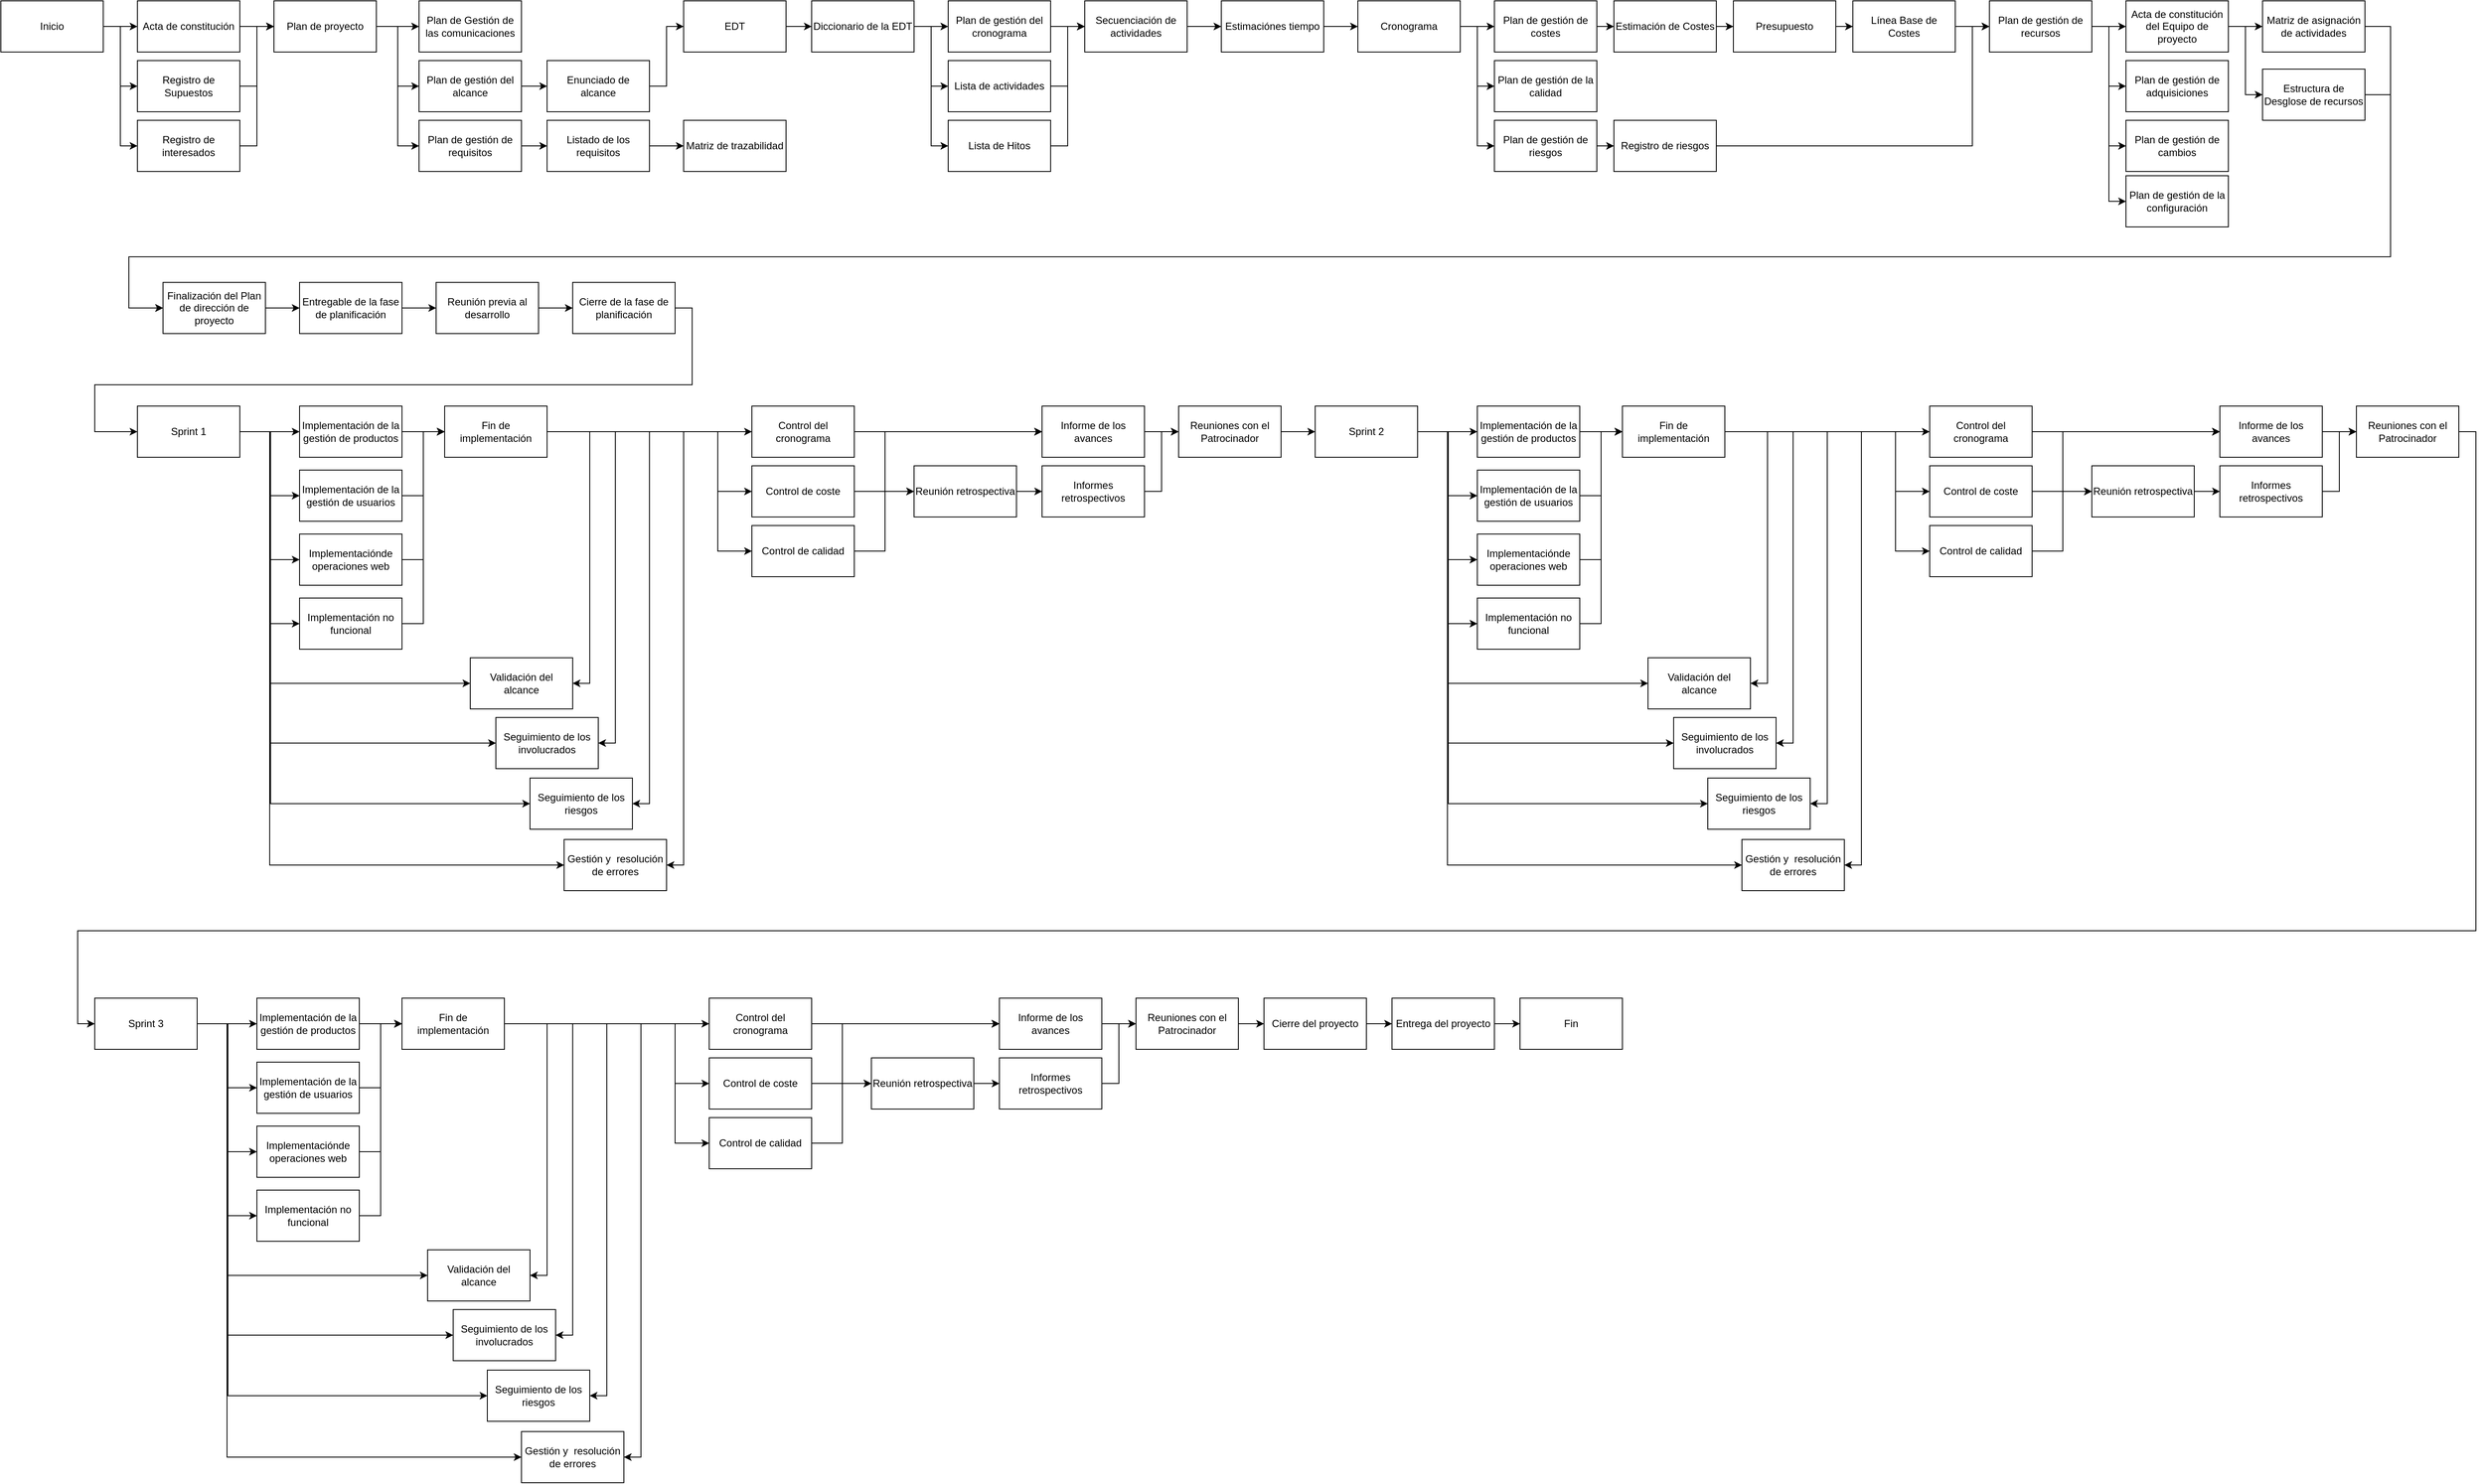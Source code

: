 <mxfile version="20.5.1" type="google"><diagram id="nGPRdwG9XtULsQeT0udB" name="Page-1"><mxGraphModel grid="1" page="1" gridSize="10" guides="1" tooltips="1" connect="1" arrows="1" fold="1" pageScale="1" pageWidth="1654" pageHeight="1169" math="0" shadow="0"><root><mxCell id="0"/><mxCell id="1" parent="0"/><mxCell id="x4JVKlGzldD1VXLScSka-98" style="edgeStyle=orthogonalEdgeStyle;rounded=0;orthogonalLoop=1;jettySize=auto;html=1;entryX=0;entryY=0.5;entryDx=0;entryDy=0;" edge="1" parent="1" source="x4JVKlGzldD1VXLScSka-1" target="x4JVKlGzldD1VXLScSka-91"><mxGeometry relative="1" as="geometry"/></mxCell><mxCell id="x4JVKlGzldD1VXLScSka-99" style="edgeStyle=orthogonalEdgeStyle;rounded=0;orthogonalLoop=1;jettySize=auto;html=1;entryX=0;entryY=0.5;entryDx=0;entryDy=0;" edge="1" parent="1" source="x4JVKlGzldD1VXLScSka-1" target="x4JVKlGzldD1VXLScSka-92"><mxGeometry relative="1" as="geometry"/></mxCell><mxCell id="x4JVKlGzldD1VXLScSka-100" style="edgeStyle=orthogonalEdgeStyle;rounded=0;orthogonalLoop=1;jettySize=auto;html=1;entryX=0;entryY=0.5;entryDx=0;entryDy=0;" edge="1" parent="1" source="x4JVKlGzldD1VXLScSka-1" target="x4JVKlGzldD1VXLScSka-93"><mxGeometry relative="1" as="geometry"/></mxCell><mxCell id="x4JVKlGzldD1VXLScSka-1" value="Inicio" style="rounded=0;whiteSpace=wrap;html=1;glass=0;shadow=0;sketch=0;" vertex="1" parent="1"><mxGeometry width="120" height="60" as="geometry"/></mxCell><mxCell id="x4JVKlGzldD1VXLScSka-2" value="Plan de Gestión de las comunicaciones" style="rounded=0;whiteSpace=wrap;html=1;" vertex="1" parent="1"><mxGeometry x="490" width="120" height="60" as="geometry"/></mxCell><mxCell id="x4JVKlGzldD1VXLScSka-112" style="edgeStyle=orthogonalEdgeStyle;rounded=0;orthogonalLoop=1;jettySize=auto;html=1;entryX=0;entryY=0.5;entryDx=0;entryDy=0;" edge="1" parent="1" source="x4JVKlGzldD1VXLScSka-4" target="x4JVKlGzldD1VXLScSka-14"><mxGeometry relative="1" as="geometry"/></mxCell><mxCell id="x4JVKlGzldD1VXLScSka-4" value="Plan de gestión del alcance" style="rounded=0;whiteSpace=wrap;html=1;" vertex="1" parent="1"><mxGeometry x="490" y="70" width="120" height="60" as="geometry"/></mxCell><mxCell id="x4JVKlGzldD1VXLScSka-111" style="edgeStyle=orthogonalEdgeStyle;rounded=0;orthogonalLoop=1;jettySize=auto;html=1;entryX=0;entryY=0.5;entryDx=0;entryDy=0;" edge="1" parent="1" source="x4JVKlGzldD1VXLScSka-12" target="x4JVKlGzldD1VXLScSka-13"><mxGeometry relative="1" as="geometry"/></mxCell><mxCell id="x4JVKlGzldD1VXLScSka-12" value="Listado de los requisitos" style="rounded=0;whiteSpace=wrap;html=1;" vertex="1" parent="1"><mxGeometry x="640" y="140" width="120" height="60" as="geometry"/></mxCell><mxCell id="x4JVKlGzldD1VXLScSka-13" value="Matriz de trazabilidad" style="rounded=0;whiteSpace=wrap;html=1;" vertex="1" parent="1"><mxGeometry x="800" y="140" width="120" height="60" as="geometry"/></mxCell><mxCell id="x4JVKlGzldD1VXLScSka-116" style="edgeStyle=orthogonalEdgeStyle;rounded=0;orthogonalLoop=1;jettySize=auto;html=1;entryX=0;entryY=0.5;entryDx=0;entryDy=0;" edge="1" parent="1" source="x4JVKlGzldD1VXLScSka-14" target="x4JVKlGzldD1VXLScSka-15"><mxGeometry relative="1" as="geometry"><Array as="points"><mxPoint x="780" y="100"/><mxPoint x="780" y="30"/></Array></mxGeometry></mxCell><mxCell id="x4JVKlGzldD1VXLScSka-14" value="Enunciado de alcance" style="rounded=0;whiteSpace=wrap;html=1;" vertex="1" parent="1"><mxGeometry x="640" y="70" width="120" height="60" as="geometry"/></mxCell><mxCell id="x4JVKlGzldD1VXLScSka-117" style="edgeStyle=orthogonalEdgeStyle;rounded=0;orthogonalLoop=1;jettySize=auto;html=1;entryX=0;entryY=0.5;entryDx=0;entryDy=0;" edge="1" parent="1" source="x4JVKlGzldD1VXLScSka-15" target="x4JVKlGzldD1VXLScSka-16"><mxGeometry relative="1" as="geometry"/></mxCell><mxCell id="x4JVKlGzldD1VXLScSka-15" value="EDT" style="rounded=0;whiteSpace=wrap;html=1;" vertex="1" parent="1"><mxGeometry x="800" width="120" height="60" as="geometry"/></mxCell><mxCell id="x4JVKlGzldD1VXLScSka-118" style="edgeStyle=orthogonalEdgeStyle;rounded=0;orthogonalLoop=1;jettySize=auto;html=1;entryX=0;entryY=0.5;entryDx=0;entryDy=0;" edge="1" parent="1" source="x4JVKlGzldD1VXLScSka-16" target="x4JVKlGzldD1VXLScSka-21"><mxGeometry relative="1" as="geometry"/></mxCell><mxCell id="x4JVKlGzldD1VXLScSka-120" style="edgeStyle=orthogonalEdgeStyle;rounded=0;orthogonalLoop=1;jettySize=auto;html=1;entryX=0;entryY=0.5;entryDx=0;entryDy=0;" edge="1" parent="1" source="x4JVKlGzldD1VXLScSka-16" target="x4JVKlGzldD1VXLScSka-22"><mxGeometry relative="1" as="geometry"/></mxCell><mxCell id="x4JVKlGzldD1VXLScSka-121" style="edgeStyle=orthogonalEdgeStyle;rounded=0;orthogonalLoop=1;jettySize=auto;html=1;entryX=0;entryY=0.5;entryDx=0;entryDy=0;" edge="1" parent="1" source="x4JVKlGzldD1VXLScSka-16" target="x4JVKlGzldD1VXLScSka-119"><mxGeometry relative="1" as="geometry"/></mxCell><mxCell id="x4JVKlGzldD1VXLScSka-16" value="Diccionario de la EDT" style="rounded=0;whiteSpace=wrap;html=1;" vertex="1" parent="1"><mxGeometry x="950" width="120" height="60" as="geometry"/></mxCell><mxCell id="x4JVKlGzldD1VXLScSka-153" style="edgeStyle=orthogonalEdgeStyle;rounded=0;orthogonalLoop=1;jettySize=auto;html=1;entryX=0;entryY=0.5;entryDx=0;entryDy=0;" edge="1" parent="1" source="x4JVKlGzldD1VXLScSka-17" target="x4JVKlGzldD1VXLScSka-149"><mxGeometry relative="1" as="geometry"/></mxCell><mxCell id="x4JVKlGzldD1VXLScSka-154" style="edgeStyle=orthogonalEdgeStyle;rounded=0;orthogonalLoop=1;jettySize=auto;html=1;entryX=0;entryY=0.5;entryDx=0;entryDy=0;" edge="1" parent="1" source="x4JVKlGzldD1VXLScSka-17" target="x4JVKlGzldD1VXLScSka-18"><mxGeometry relative="1" as="geometry"/></mxCell><mxCell id="x4JVKlGzldD1VXLScSka-155" style="edgeStyle=orthogonalEdgeStyle;rounded=0;orthogonalLoop=1;jettySize=auto;html=1;entryX=0;entryY=0.5;entryDx=0;entryDy=0;" edge="1" parent="1" source="x4JVKlGzldD1VXLScSka-17" target="x4JVKlGzldD1VXLScSka-151"><mxGeometry relative="1" as="geometry"/></mxCell><mxCell id="x4JVKlGzldD1VXLScSka-156" style="edgeStyle=orthogonalEdgeStyle;rounded=0;orthogonalLoop=1;jettySize=auto;html=1;entryX=0;entryY=0.5;entryDx=0;entryDy=0;" edge="1" parent="1" source="x4JVKlGzldD1VXLScSka-17" target="x4JVKlGzldD1VXLScSka-152"><mxGeometry relative="1" as="geometry"/></mxCell><mxCell id="x4JVKlGzldD1VXLScSka-17" value="Plan de gestión de recursos" style="rounded=0;whiteSpace=wrap;html=1;" vertex="1" parent="1"><mxGeometry x="2330" width="120" height="60" as="geometry"/></mxCell><mxCell id="x4JVKlGzldD1VXLScSka-18" value="Plan de gestión de adquisiciones" style="rounded=0;whiteSpace=wrap;html=1;" vertex="1" parent="1"><mxGeometry x="2490" y="70" width="120" height="60" as="geometry"/></mxCell><mxCell id="x4JVKlGzldD1VXLScSka-19" value="Plan de gestión de la calidad" style="rounded=0;whiteSpace=wrap;html=1;" vertex="1" parent="1"><mxGeometry x="1750" y="70" width="120" height="60" as="geometry"/></mxCell><mxCell id="x4JVKlGzldD1VXLScSka-137" style="edgeStyle=orthogonalEdgeStyle;rounded=0;orthogonalLoop=1;jettySize=auto;html=1;entryX=0;entryY=0.5;entryDx=0;entryDy=0;" edge="1" parent="1" source="x4JVKlGzldD1VXLScSka-20" target="x4JVKlGzldD1VXLScSka-136"><mxGeometry relative="1" as="geometry"/></mxCell><mxCell id="x4JVKlGzldD1VXLScSka-20" value="Plan de gestión de riesgos" style="rounded=0;whiteSpace=wrap;html=1;" vertex="1" parent="1"><mxGeometry x="1750" y="140" width="120" height="60" as="geometry"/></mxCell><mxCell id="x4JVKlGzldD1VXLScSka-124" style="edgeStyle=orthogonalEdgeStyle;rounded=0;orthogonalLoop=1;jettySize=auto;html=1;entryX=0;entryY=0.5;entryDx=0;entryDy=0;" edge="1" parent="1" source="x4JVKlGzldD1VXLScSka-21" target="x4JVKlGzldD1VXLScSka-24"><mxGeometry relative="1" as="geometry"/></mxCell><mxCell id="x4JVKlGzldD1VXLScSka-21" value="Plan de gestión del cronograma" style="rounded=0;whiteSpace=wrap;html=1;" vertex="1" parent="1"><mxGeometry x="1110" width="120" height="60" as="geometry"/></mxCell><mxCell id="x4JVKlGzldD1VXLScSka-123" style="edgeStyle=orthogonalEdgeStyle;rounded=0;orthogonalLoop=1;jettySize=auto;html=1;entryX=0;entryY=0.5;entryDx=0;entryDy=0;" edge="1" parent="1" source="x4JVKlGzldD1VXLScSka-22" target="x4JVKlGzldD1VXLScSka-24"><mxGeometry relative="1" as="geometry"/></mxCell><mxCell id="x4JVKlGzldD1VXLScSka-22" value="Lista de actividades" style="rounded=0;whiteSpace=wrap;html=1;" vertex="1" parent="1"><mxGeometry x="1110" y="70" width="120" height="60" as="geometry"/></mxCell><mxCell id="x4JVKlGzldD1VXLScSka-126" style="edgeStyle=orthogonalEdgeStyle;rounded=0;orthogonalLoop=1;jettySize=auto;html=1;entryX=0;entryY=0.5;entryDx=0;entryDy=0;" edge="1" parent="1" source="x4JVKlGzldD1VXLScSka-23" target="x4JVKlGzldD1VXLScSka-25"><mxGeometry relative="1" as="geometry"/></mxCell><mxCell id="x4JVKlGzldD1VXLScSka-23" value="Estimaciónes tiempo" style="rounded=0;whiteSpace=wrap;html=1;" vertex="1" parent="1"><mxGeometry x="1430" width="120" height="60" as="geometry"/></mxCell><mxCell id="x4JVKlGzldD1VXLScSka-125" style="edgeStyle=orthogonalEdgeStyle;rounded=0;orthogonalLoop=1;jettySize=auto;html=1;entryX=0;entryY=0.5;entryDx=0;entryDy=0;" edge="1" parent="1" source="x4JVKlGzldD1VXLScSka-24" target="x4JVKlGzldD1VXLScSka-23"><mxGeometry relative="1" as="geometry"/></mxCell><mxCell id="x4JVKlGzldD1VXLScSka-24" value="&lt;div&gt;Secuenciación de actividades&lt;/div&gt;" style="rounded=0;whiteSpace=wrap;html=1;" vertex="1" parent="1"><mxGeometry x="1270" width="120" height="60" as="geometry"/></mxCell><mxCell id="x4JVKlGzldD1VXLScSka-127" style="edgeStyle=orthogonalEdgeStyle;rounded=0;orthogonalLoop=1;jettySize=auto;html=1;entryX=0;entryY=0.5;entryDx=0;entryDy=0;" edge="1" parent="1" source="x4JVKlGzldD1VXLScSka-25" target="x4JVKlGzldD1VXLScSka-26"><mxGeometry relative="1" as="geometry"/></mxCell><mxCell id="x4JVKlGzldD1VXLScSka-134" style="edgeStyle=orthogonalEdgeStyle;rounded=0;orthogonalLoop=1;jettySize=auto;html=1;entryX=0;entryY=0.5;entryDx=0;entryDy=0;" edge="1" parent="1" source="x4JVKlGzldD1VXLScSka-25" target="x4JVKlGzldD1VXLScSka-19"><mxGeometry relative="1" as="geometry"/></mxCell><mxCell id="x4JVKlGzldD1VXLScSka-135" style="edgeStyle=orthogonalEdgeStyle;rounded=0;orthogonalLoop=1;jettySize=auto;html=1;entryX=0;entryY=0.5;entryDx=0;entryDy=0;" edge="1" parent="1" source="x4JVKlGzldD1VXLScSka-25" target="x4JVKlGzldD1VXLScSka-20"><mxGeometry relative="1" as="geometry"/></mxCell><mxCell id="x4JVKlGzldD1VXLScSka-25" value="Cronograma" style="rounded=0;whiteSpace=wrap;html=1;" vertex="1" parent="1"><mxGeometry x="1590" width="120" height="60" as="geometry"/></mxCell><mxCell id="x4JVKlGzldD1VXLScSka-131" style="edgeStyle=orthogonalEdgeStyle;rounded=0;orthogonalLoop=1;jettySize=auto;html=1;entryX=0;entryY=0.5;entryDx=0;entryDy=0;" edge="1" parent="1" source="x4JVKlGzldD1VXLScSka-26" target="x4JVKlGzldD1VXLScSka-128"><mxGeometry relative="1" as="geometry"/></mxCell><mxCell id="x4JVKlGzldD1VXLScSka-26" value="Plan de gestión de costes" style="rounded=0;whiteSpace=wrap;html=1;" vertex="1" parent="1"><mxGeometry x="1750" width="120" height="60" as="geometry"/></mxCell><mxCell id="x4JVKlGzldD1VXLScSka-165" style="edgeStyle=orthogonalEdgeStyle;rounded=0;orthogonalLoop=1;jettySize=auto;html=1;entryX=0;entryY=0.5;entryDx=0;entryDy=0;" edge="1" parent="1" source="x4JVKlGzldD1VXLScSka-28" target="x4JVKlGzldD1VXLScSka-30"><mxGeometry relative="1" as="geometry"/></mxCell><mxCell id="x4JVKlGzldD1VXLScSka-28" value="Entregable de la fase de planificación" style="rounded=0;whiteSpace=wrap;html=1;" vertex="1" parent="1"><mxGeometry x="350" y="330" width="120" height="60" as="geometry"/></mxCell><mxCell id="x4JVKlGzldD1VXLScSka-166" style="edgeStyle=orthogonalEdgeStyle;rounded=0;orthogonalLoop=1;jettySize=auto;html=1;entryX=0;entryY=0.5;entryDx=0;entryDy=0;" edge="1" parent="1" source="x4JVKlGzldD1VXLScSka-30" target="x4JVKlGzldD1VXLScSka-33"><mxGeometry relative="1" as="geometry"/></mxCell><mxCell id="x4JVKlGzldD1VXLScSka-30" value="Reunión previa al desarrollo" style="rounded=0;whiteSpace=wrap;html=1;" vertex="1" parent="1"><mxGeometry x="510" y="330" width="120" height="60" as="geometry"/></mxCell><mxCell id="KrX4m2s3deBguWPGagr2-7" style="edgeStyle=orthogonalEdgeStyle;rounded=0;orthogonalLoop=1;jettySize=auto;html=1;entryX=0;entryY=0.5;entryDx=0;entryDy=0;" edge="1" parent="1" source="x4JVKlGzldD1VXLScSka-31" target="x4JVKlGzldD1VXLScSka-48"><mxGeometry relative="1" as="geometry"/></mxCell><mxCell id="x4JVKlGzldD1VXLScSka-31" value="Informes retrospectivos" style="rounded=0;whiteSpace=wrap;html=1;" vertex="1" parent="1"><mxGeometry x="1220" y="545" width="120" height="60" as="geometry"/></mxCell><mxCell id="KrX4m2s3deBguWPGagr2-4" style="edgeStyle=orthogonalEdgeStyle;rounded=0;orthogonalLoop=1;jettySize=auto;html=1;entryX=0;entryY=0.5;entryDx=0;entryDy=0;" edge="1" parent="1" source="x4JVKlGzldD1VXLScSka-32" target="x4JVKlGzldD1VXLScSka-48"><mxGeometry relative="1" as="geometry"/></mxCell><mxCell id="x4JVKlGzldD1VXLScSka-32" value="Informe de los avances" style="rounded=0;whiteSpace=wrap;html=1;" vertex="1" parent="1"><mxGeometry x="1220" y="475" width="120" height="60" as="geometry"/></mxCell><mxCell id="x4JVKlGzldD1VXLScSka-170" style="edgeStyle=orthogonalEdgeStyle;rounded=0;orthogonalLoop=1;jettySize=auto;html=1;entryX=0;entryY=0.5;entryDx=0;entryDy=0;exitX=1;exitY=0.5;exitDx=0;exitDy=0;" edge="1" parent="1" source="x4JVKlGzldD1VXLScSka-33" target="x4JVKlGzldD1VXLScSka-169"><mxGeometry relative="1" as="geometry"><Array as="points"><mxPoint x="810" y="360"/><mxPoint x="810" y="450"/><mxPoint x="110" y="450"/><mxPoint x="110" y="505"/></Array></mxGeometry></mxCell><mxCell id="x4JVKlGzldD1VXLScSka-33" value="Cierre de la fase de planificación" style="rounded=0;whiteSpace=wrap;html=1;" vertex="1" parent="1"><mxGeometry x="670" y="330" width="120" height="60" as="geometry"/></mxCell><mxCell id="x4JVKlGzldD1VXLScSka-215" style="edgeStyle=orthogonalEdgeStyle;rounded=0;orthogonalLoop=1;jettySize=auto;html=1;entryX=0;entryY=0.5;entryDx=0;entryDy=0;" edge="1" parent="1" source="x4JVKlGzldD1VXLScSka-34" target="x4JVKlGzldD1VXLScSka-214"><mxGeometry relative="1" as="geometry"/></mxCell><mxCell id="x4JVKlGzldD1VXLScSka-34" value="Implementación de la gestión de productos" style="rounded=0;whiteSpace=wrap;html=1;" vertex="1" parent="1"><mxGeometry x="350" y="475" width="120" height="60" as="geometry"/></mxCell><mxCell id="x4JVKlGzldD1VXLScSka-218" style="edgeStyle=orthogonalEdgeStyle;rounded=0;orthogonalLoop=1;jettySize=auto;html=1;entryX=0;entryY=0.5;entryDx=0;entryDy=0;" edge="1" parent="1" source="x4JVKlGzldD1VXLScSka-35" target="x4JVKlGzldD1VXLScSka-214"><mxGeometry relative="1" as="geometry"/></mxCell><mxCell id="x4JVKlGzldD1VXLScSka-35" value="Implementación de la gestión de usuarios" style="rounded=0;whiteSpace=wrap;html=1;" vertex="1" parent="1"><mxGeometry x="350" y="550" width="120" height="60" as="geometry"/></mxCell><mxCell id="x4JVKlGzldD1VXLScSka-219" style="edgeStyle=orthogonalEdgeStyle;rounded=0;orthogonalLoop=1;jettySize=auto;html=1;entryX=0;entryY=0.5;entryDx=0;entryDy=0;" edge="1" parent="1" source="x4JVKlGzldD1VXLScSka-36" target="x4JVKlGzldD1VXLScSka-214"><mxGeometry relative="1" as="geometry"/></mxCell><mxCell id="x4JVKlGzldD1VXLScSka-36" value="Implementaciónde operaciones web" style="rounded=0;whiteSpace=wrap;html=1;" vertex="1" parent="1"><mxGeometry x="350" y="625" width="120" height="60" as="geometry"/></mxCell><mxCell id="x4JVKlGzldD1VXLScSka-220" style="edgeStyle=orthogonalEdgeStyle;rounded=0;orthogonalLoop=1;jettySize=auto;html=1;entryX=0;entryY=0.5;entryDx=0;entryDy=0;" edge="1" parent="1" source="x4JVKlGzldD1VXLScSka-37" target="x4JVKlGzldD1VXLScSka-214"><mxGeometry relative="1" as="geometry"/></mxCell><mxCell id="x4JVKlGzldD1VXLScSka-37" value="Implementación no funcional" style="rounded=0;whiteSpace=wrap;html=1;" vertex="1" parent="1"><mxGeometry x="350" y="700" width="120" height="60" as="geometry"/></mxCell><mxCell id="x4JVKlGzldD1VXLScSka-38" value="Validación del alcance" style="rounded=0;whiteSpace=wrap;html=1;" vertex="1" parent="1"><mxGeometry x="550" y="770" width="120" height="60" as="geometry"/></mxCell><mxCell id="x4JVKlGzldD1VXLScSka-41" value="Seguimiento de los involucrados" style="rounded=0;whiteSpace=wrap;html=1;" vertex="1" parent="1"><mxGeometry x="580" y="840" width="120" height="60" as="geometry"/></mxCell><mxCell id="x4JVKlGzldD1VXLScSka-42" value="Seguimiento de los riesgos" style="rounded=0;whiteSpace=wrap;html=1;" vertex="1" parent="1"><mxGeometry x="620" y="911" width="120" height="60" as="geometry"/></mxCell><mxCell id="x4JVKlGzldD1VXLScSka-43" value="Gestión y&amp;nbsp; resolución de errores" style="rounded=0;whiteSpace=wrap;html=1;" vertex="1" parent="1"><mxGeometry x="660" y="983" width="120" height="60" as="geometry"/></mxCell><mxCell id="x4JVKlGzldD1VXLScSka-232" style="edgeStyle=orthogonalEdgeStyle;rounded=0;orthogonalLoop=1;jettySize=auto;html=1;entryX=0;entryY=0.5;entryDx=0;entryDy=0;" edge="1" parent="1" source="x4JVKlGzldD1VXLScSka-44" target="x4JVKlGzldD1VXLScSka-32"><mxGeometry relative="1" as="geometry"/></mxCell><mxCell id="x4JVKlGzldD1VXLScSka-44" value="Control del cronograma" style="rounded=0;whiteSpace=wrap;html=1;" vertex="1" parent="1"><mxGeometry x="880" y="475" width="120" height="60" as="geometry"/></mxCell><mxCell id="x4JVKlGzldD1VXLScSka-235" style="edgeStyle=orthogonalEdgeStyle;rounded=0;orthogonalLoop=1;jettySize=auto;html=1;entryX=0;entryY=0.5;entryDx=0;entryDy=0;" edge="1" parent="1" source="x4JVKlGzldD1VXLScSka-45" target="x4JVKlGzldD1VXLScSka-32"><mxGeometry relative="1" as="geometry"><Array as="points"><mxPoint x="1036" y="575"/><mxPoint x="1036" y="505"/></Array></mxGeometry></mxCell><mxCell id="x4JVKlGzldD1VXLScSka-236" style="edgeStyle=orthogonalEdgeStyle;rounded=0;orthogonalLoop=1;jettySize=auto;html=1;entryX=0;entryY=0.5;entryDx=0;entryDy=0;" edge="1" parent="1" source="x4JVKlGzldD1VXLScSka-45" target="x4JVKlGzldD1VXLScSka-49"><mxGeometry relative="1" as="geometry"/></mxCell><mxCell id="x4JVKlGzldD1VXLScSka-45" value="Control de coste" style="rounded=0;whiteSpace=wrap;html=1;" vertex="1" parent="1"><mxGeometry x="880" y="545" width="120" height="60" as="geometry"/></mxCell><mxCell id="x4JVKlGzldD1VXLScSka-229" style="edgeStyle=orthogonalEdgeStyle;rounded=0;orthogonalLoop=1;jettySize=auto;html=1;entryX=0;entryY=0.5;entryDx=0;entryDy=0;" edge="1" parent="1" source="x4JVKlGzldD1VXLScSka-46" target="x4JVKlGzldD1VXLScSka-32"><mxGeometry relative="1" as="geometry"><Array as="points"><mxPoint x="1036" y="645"/><mxPoint x="1036" y="505"/></Array></mxGeometry></mxCell><mxCell id="KrX4m2s3deBguWPGagr2-3" style="edgeStyle=orthogonalEdgeStyle;rounded=0;orthogonalLoop=1;jettySize=auto;html=1;entryX=0;entryY=0.5;entryDx=0;entryDy=0;" edge="1" parent="1" source="x4JVKlGzldD1VXLScSka-46" target="x4JVKlGzldD1VXLScSka-49"><mxGeometry relative="1" as="geometry"><Array as="points"><mxPoint x="1036" y="645"/><mxPoint x="1036" y="575"/></Array></mxGeometry></mxCell><mxCell id="x4JVKlGzldD1VXLScSka-46" value="Control de calidad" style="rounded=0;whiteSpace=wrap;html=1;" vertex="1" parent="1"><mxGeometry x="880" y="615" width="120" height="60" as="geometry"/></mxCell><mxCell id="KrX4m2s3deBguWPGagr2-95" style="edgeStyle=orthogonalEdgeStyle;rounded=0;orthogonalLoop=1;jettySize=auto;html=1;entryX=0;entryY=0.5;entryDx=0;entryDy=0;" edge="1" parent="1" source="x4JVKlGzldD1VXLScSka-48" target="KrX4m2s3deBguWPGagr2-86"><mxGeometry relative="1" as="geometry"/></mxCell><mxCell id="x4JVKlGzldD1VXLScSka-48" value="Reuniones con el Patrocinador" style="rounded=0;whiteSpace=wrap;html=1;" vertex="1" parent="1"><mxGeometry x="1380" y="475" width="120" height="60" as="geometry"/></mxCell><mxCell id="x4JVKlGzldD1VXLScSka-238" style="edgeStyle=orthogonalEdgeStyle;rounded=0;orthogonalLoop=1;jettySize=auto;html=1;entryX=0;entryY=0.5;entryDx=0;entryDy=0;" edge="1" parent="1" source="x4JVKlGzldD1VXLScSka-49" target="x4JVKlGzldD1VXLScSka-31"><mxGeometry relative="1" as="geometry"/></mxCell><mxCell id="x4JVKlGzldD1VXLScSka-49" value="Reunión retrospectiva" style="rounded=0;whiteSpace=wrap;html=1;" vertex="1" parent="1"><mxGeometry x="1070" y="545" width="120" height="60" as="geometry"/></mxCell><mxCell id="KrX4m2s3deBguWPGagr2-142" style="edgeStyle=orthogonalEdgeStyle;rounded=0;orthogonalLoop=1;jettySize=auto;html=1;entryX=0;entryY=0.5;entryDx=0;entryDy=0;" edge="1" parent="1" source="x4JVKlGzldD1VXLScSka-85" target="x4JVKlGzldD1VXLScSka-86"><mxGeometry relative="1" as="geometry"/></mxCell><mxCell id="x4JVKlGzldD1VXLScSka-85" value="Cierre del proyecto" style="rounded=0;whiteSpace=wrap;html=1;" vertex="1" parent="1"><mxGeometry x="1480" y="1169" width="120" height="60" as="geometry"/></mxCell><mxCell id="KrX4m2s3deBguWPGagr2-143" style="edgeStyle=orthogonalEdgeStyle;rounded=0;orthogonalLoop=1;jettySize=auto;html=1;entryX=0;entryY=0.5;entryDx=0;entryDy=0;" edge="1" parent="1" source="x4JVKlGzldD1VXLScSka-86" target="x4JVKlGzldD1VXLScSka-88"><mxGeometry relative="1" as="geometry"/></mxCell><mxCell id="x4JVKlGzldD1VXLScSka-86" value="Entrega del proyecto" style="rounded=0;whiteSpace=wrap;html=1;" vertex="1" parent="1"><mxGeometry x="1630" y="1169" width="120" height="60" as="geometry"/></mxCell><mxCell id="x4JVKlGzldD1VXLScSka-88" value="Fin" style="rounded=0;whiteSpace=wrap;html=1;" vertex="1" parent="1"><mxGeometry x="1780" y="1169" width="120" height="60" as="geometry"/></mxCell><mxCell id="x4JVKlGzldD1VXLScSka-104" style="edgeStyle=orthogonalEdgeStyle;rounded=0;orthogonalLoop=1;jettySize=auto;html=1;entryX=0;entryY=0.5;entryDx=0;entryDy=0;" edge="1" parent="1" source="x4JVKlGzldD1VXLScSka-91" target="x4JVKlGzldD1VXLScSka-94"><mxGeometry relative="1" as="geometry"/></mxCell><mxCell id="x4JVKlGzldD1VXLScSka-91" value="Acta de constitución" style="rounded=0;whiteSpace=wrap;html=1;" vertex="1" parent="1"><mxGeometry x="160" width="120" height="60" as="geometry"/></mxCell><mxCell id="x4JVKlGzldD1VXLScSka-107" style="edgeStyle=orthogonalEdgeStyle;rounded=0;orthogonalLoop=1;jettySize=auto;html=1;entryX=0;entryY=0.5;entryDx=0;entryDy=0;" edge="1" parent="1" source="x4JVKlGzldD1VXLScSka-92" target="x4JVKlGzldD1VXLScSka-94"><mxGeometry relative="1" as="geometry"/></mxCell><mxCell id="x4JVKlGzldD1VXLScSka-92" value="Registro de Supuestos" style="rounded=0;whiteSpace=wrap;html=1;" vertex="1" parent="1"><mxGeometry x="160" y="70" width="120" height="60" as="geometry"/></mxCell><mxCell id="x4JVKlGzldD1VXLScSka-101" style="edgeStyle=orthogonalEdgeStyle;rounded=0;orthogonalLoop=1;jettySize=auto;html=1;entryX=0;entryY=0.5;entryDx=0;entryDy=0;" edge="1" parent="1" source="x4JVKlGzldD1VXLScSka-93" target="x4JVKlGzldD1VXLScSka-94"><mxGeometry relative="1" as="geometry"/></mxCell><mxCell id="x4JVKlGzldD1VXLScSka-93" value="Registro de interesados" style="rounded=0;whiteSpace=wrap;html=1;" vertex="1" parent="1"><mxGeometry x="160" y="140" width="120" height="60" as="geometry"/></mxCell><mxCell id="x4JVKlGzldD1VXLScSka-108" style="edgeStyle=orthogonalEdgeStyle;rounded=0;orthogonalLoop=1;jettySize=auto;html=1;entryX=0;entryY=0.5;entryDx=0;entryDy=0;" edge="1" parent="1" source="x4JVKlGzldD1VXLScSka-94" target="x4JVKlGzldD1VXLScSka-2"><mxGeometry relative="1" as="geometry"/></mxCell><mxCell id="x4JVKlGzldD1VXLScSka-109" style="edgeStyle=orthogonalEdgeStyle;rounded=0;orthogonalLoop=1;jettySize=auto;html=1;entryX=0;entryY=0.5;entryDx=0;entryDy=0;" edge="1" parent="1" source="x4JVKlGzldD1VXLScSka-94" target="x4JVKlGzldD1VXLScSka-4"><mxGeometry relative="1" as="geometry"/></mxCell><mxCell id="x4JVKlGzldD1VXLScSka-140" style="edgeStyle=orthogonalEdgeStyle;rounded=0;orthogonalLoop=1;jettySize=auto;html=1;entryX=0;entryY=0.5;entryDx=0;entryDy=0;" edge="1" parent="1" source="x4JVKlGzldD1VXLScSka-94" target="x4JVKlGzldD1VXLScSka-139"><mxGeometry relative="1" as="geometry"/></mxCell><mxCell id="x4JVKlGzldD1VXLScSka-94" value="&lt;div&gt;Plan de proyecto&lt;/div&gt;" style="rounded=0;whiteSpace=wrap;html=1;" vertex="1" parent="1"><mxGeometry x="320" width="120" height="60" as="geometry"/></mxCell><mxCell id="x4JVKlGzldD1VXLScSka-122" style="edgeStyle=orthogonalEdgeStyle;rounded=0;orthogonalLoop=1;jettySize=auto;html=1;entryX=0;entryY=0.5;entryDx=0;entryDy=0;" edge="1" parent="1" source="x4JVKlGzldD1VXLScSka-119" target="x4JVKlGzldD1VXLScSka-24"><mxGeometry relative="1" as="geometry"/></mxCell><mxCell id="x4JVKlGzldD1VXLScSka-119" value="Lista de Hitos" style="rounded=0;whiteSpace=wrap;html=1;" vertex="1" parent="1"><mxGeometry x="1110" y="140" width="120" height="60" as="geometry"/></mxCell><mxCell id="x4JVKlGzldD1VXLScSka-132" style="edgeStyle=orthogonalEdgeStyle;rounded=0;orthogonalLoop=1;jettySize=auto;html=1;entryX=0;entryY=0.5;entryDx=0;entryDy=0;" edge="1" parent="1" source="x4JVKlGzldD1VXLScSka-128" target="x4JVKlGzldD1VXLScSka-129"><mxGeometry relative="1" as="geometry"/></mxCell><mxCell id="x4JVKlGzldD1VXLScSka-128" value="Estimación de Costes" style="whiteSpace=wrap;html=1;rounded=0;shadow=0;glass=0;sketch=0;" vertex="1" parent="1"><mxGeometry x="1890" width="120" height="60" as="geometry"/></mxCell><mxCell id="x4JVKlGzldD1VXLScSka-133" style="edgeStyle=orthogonalEdgeStyle;rounded=0;orthogonalLoop=1;jettySize=auto;html=1;entryX=0;entryY=0.5;entryDx=0;entryDy=0;" edge="1" parent="1" source="x4JVKlGzldD1VXLScSka-129" target="x4JVKlGzldD1VXLScSka-130"><mxGeometry relative="1" as="geometry"/></mxCell><mxCell id="x4JVKlGzldD1VXLScSka-129" value="Presupuesto" style="whiteSpace=wrap;html=1;rounded=0;shadow=0;glass=0;sketch=0;" vertex="1" parent="1"><mxGeometry x="2030" width="120" height="60" as="geometry"/></mxCell><mxCell id="x4JVKlGzldD1VXLScSka-144" style="edgeStyle=orthogonalEdgeStyle;rounded=0;orthogonalLoop=1;jettySize=auto;html=1;entryX=0;entryY=0.5;entryDx=0;entryDy=0;" edge="1" parent="1" source="x4JVKlGzldD1VXLScSka-130" target="x4JVKlGzldD1VXLScSka-17"><mxGeometry relative="1" as="geometry"/></mxCell><mxCell id="x4JVKlGzldD1VXLScSka-130" value="Línea Base de Costes" style="whiteSpace=wrap;html=1;rounded=0;shadow=0;glass=0;sketch=0;" vertex="1" parent="1"><mxGeometry x="2170" width="120" height="60" as="geometry"/></mxCell><mxCell id="x4JVKlGzldD1VXLScSka-147" style="edgeStyle=orthogonalEdgeStyle;rounded=0;orthogonalLoop=1;jettySize=auto;html=1;entryX=0;entryY=0.5;entryDx=0;entryDy=0;" edge="1" parent="1" source="x4JVKlGzldD1VXLScSka-136" target="x4JVKlGzldD1VXLScSka-17"><mxGeometry relative="1" as="geometry"><Array as="points"><mxPoint x="2310" y="170"/><mxPoint x="2310" y="30"/></Array></mxGeometry></mxCell><mxCell id="x4JVKlGzldD1VXLScSka-136" value="Registro de riesgos" style="whiteSpace=wrap;html=1;rounded=0;shadow=0;glass=0;sketch=0;" vertex="1" parent="1"><mxGeometry x="1890" y="140" width="120" height="60" as="geometry"/></mxCell><mxCell id="x4JVKlGzldD1VXLScSka-141" style="edgeStyle=orthogonalEdgeStyle;rounded=0;orthogonalLoop=1;jettySize=auto;html=1;entryX=0;entryY=0.5;entryDx=0;entryDy=0;" edge="1" parent="1" source="x4JVKlGzldD1VXLScSka-139" target="x4JVKlGzldD1VXLScSka-12"><mxGeometry relative="1" as="geometry"/></mxCell><mxCell id="x4JVKlGzldD1VXLScSka-139" value="Plan de gestión de requisitos" style="whiteSpace=wrap;html=1;rounded=0;shadow=0;glass=0;sketch=0;" vertex="1" parent="1"><mxGeometry x="490" y="140" width="120" height="60" as="geometry"/></mxCell><mxCell id="x4JVKlGzldD1VXLScSka-160" style="edgeStyle=orthogonalEdgeStyle;rounded=0;orthogonalLoop=1;jettySize=auto;html=1;exitX=1;exitY=0.5;exitDx=0;exitDy=0;entryX=0;entryY=0.5;entryDx=0;entryDy=0;" edge="1" parent="1" source="x4JVKlGzldD1VXLScSka-148" target="x4JVKlGzldD1VXLScSka-159"><mxGeometry relative="1" as="geometry"><Array as="points"><mxPoint x="2800" y="30"/><mxPoint x="2800" y="300"/><mxPoint x="150" y="300"/></Array></mxGeometry></mxCell><mxCell id="x4JVKlGzldD1VXLScSka-148" value="Matriz de asignación de actividades" style="whiteSpace=wrap;html=1;rounded=0;shadow=0;glass=0;sketch=0;" vertex="1" parent="1"><mxGeometry x="2650" width="120" height="60" as="geometry"/></mxCell><mxCell id="x4JVKlGzldD1VXLScSka-157" style="edgeStyle=orthogonalEdgeStyle;rounded=0;orthogonalLoop=1;jettySize=auto;html=1;entryX=0;entryY=0.5;entryDx=0;entryDy=0;" edge="1" parent="1" source="x4JVKlGzldD1VXLScSka-149" target="x4JVKlGzldD1VXLScSka-148"><mxGeometry relative="1" as="geometry"/></mxCell><mxCell id="x4JVKlGzldD1VXLScSka-158" style="edgeStyle=orthogonalEdgeStyle;rounded=0;orthogonalLoop=1;jettySize=auto;html=1;entryX=0;entryY=0.5;entryDx=0;entryDy=0;" edge="1" parent="1" source="x4JVKlGzldD1VXLScSka-149" target="x4JVKlGzldD1VXLScSka-150"><mxGeometry relative="1" as="geometry"/></mxCell><mxCell id="x4JVKlGzldD1VXLScSka-149" value="Acta de constitución del Equipo de proyecto" style="whiteSpace=wrap;html=1;rounded=0;shadow=0;glass=0;sketch=0;" vertex="1" parent="1"><mxGeometry x="2490" width="120" height="60" as="geometry"/></mxCell><mxCell id="x4JVKlGzldD1VXLScSka-161" style="edgeStyle=orthogonalEdgeStyle;rounded=0;orthogonalLoop=1;jettySize=auto;html=1;entryX=0;entryY=0.5;entryDx=0;entryDy=0;" edge="1" parent="1" source="x4JVKlGzldD1VXLScSka-150" target="x4JVKlGzldD1VXLScSka-159"><mxGeometry relative="1" as="geometry"><Array as="points"><mxPoint x="2800" y="110"/><mxPoint x="2800" y="300"/><mxPoint x="150" y="300"/></Array></mxGeometry></mxCell><mxCell id="x4JVKlGzldD1VXLScSka-150" value="Estructura de Desglose de recursos" style="whiteSpace=wrap;html=1;rounded=0;shadow=0;glass=0;sketch=0;" vertex="1" parent="1"><mxGeometry x="2650" y="80" width="120" height="60" as="geometry"/></mxCell><mxCell id="x4JVKlGzldD1VXLScSka-151" value="Plan de gestión de cambios" style="whiteSpace=wrap;html=1;rounded=0;shadow=0;glass=0;sketch=0;" vertex="1" parent="1"><mxGeometry x="2490" y="140" width="120" height="60" as="geometry"/></mxCell><mxCell id="x4JVKlGzldD1VXLScSka-152" value="Plan de gestión de la configuración" style="whiteSpace=wrap;html=1;rounded=0;shadow=0;glass=0;sketch=0;" vertex="1" parent="1"><mxGeometry x="2490" y="205" width="120" height="60" as="geometry"/></mxCell><mxCell id="x4JVKlGzldD1VXLScSka-164" style="edgeStyle=orthogonalEdgeStyle;rounded=0;orthogonalLoop=1;jettySize=auto;html=1;entryX=0;entryY=0.5;entryDx=0;entryDy=0;" edge="1" parent="1" source="x4JVKlGzldD1VXLScSka-159" target="x4JVKlGzldD1VXLScSka-28"><mxGeometry relative="1" as="geometry"/></mxCell><mxCell id="x4JVKlGzldD1VXLScSka-159" value="Finalización del Plan de dirección de proyecto" style="whiteSpace=wrap;html=1;rounded=0;shadow=0;glass=0;sketch=0;" vertex="1" parent="1"><mxGeometry x="190" y="330" width="120" height="60" as="geometry"/></mxCell><mxCell id="x4JVKlGzldD1VXLScSka-173" style="edgeStyle=orthogonalEdgeStyle;rounded=0;orthogonalLoop=1;jettySize=auto;html=1;entryX=0;entryY=0.5;entryDx=0;entryDy=0;" edge="1" parent="1" source="x4JVKlGzldD1VXLScSka-169" target="x4JVKlGzldD1VXLScSka-34"><mxGeometry relative="1" as="geometry"/></mxCell><mxCell id="x4JVKlGzldD1VXLScSka-174" style="edgeStyle=orthogonalEdgeStyle;rounded=0;orthogonalLoop=1;jettySize=auto;html=1;entryX=0;entryY=0.5;entryDx=0;entryDy=0;" edge="1" parent="1" source="x4JVKlGzldD1VXLScSka-169" target="x4JVKlGzldD1VXLScSka-35"><mxGeometry relative="1" as="geometry"/></mxCell><mxCell id="x4JVKlGzldD1VXLScSka-175" style="edgeStyle=orthogonalEdgeStyle;rounded=0;orthogonalLoop=1;jettySize=auto;html=1;entryX=0;entryY=0.5;entryDx=0;entryDy=0;" edge="1" parent="1" source="x4JVKlGzldD1VXLScSka-169" target="x4JVKlGzldD1VXLScSka-36"><mxGeometry relative="1" as="geometry"/></mxCell><mxCell id="x4JVKlGzldD1VXLScSka-176" style="edgeStyle=orthogonalEdgeStyle;rounded=0;orthogonalLoop=1;jettySize=auto;html=1;entryX=0;entryY=0.5;entryDx=0;entryDy=0;" edge="1" parent="1" source="x4JVKlGzldD1VXLScSka-169" target="x4JVKlGzldD1VXLScSka-37"><mxGeometry relative="1" as="geometry"/></mxCell><mxCell id="x4JVKlGzldD1VXLScSka-210" style="edgeStyle=orthogonalEdgeStyle;rounded=0;orthogonalLoop=1;jettySize=auto;html=1;entryX=0;entryY=0.5;entryDx=0;entryDy=0;" edge="1" parent="1" source="x4JVKlGzldD1VXLScSka-169" target="x4JVKlGzldD1VXLScSka-38"><mxGeometry relative="1" as="geometry"><Array as="points"><mxPoint x="316" y="505"/><mxPoint x="316" y="800"/></Array></mxGeometry></mxCell><mxCell id="x4JVKlGzldD1VXLScSka-211" style="edgeStyle=orthogonalEdgeStyle;rounded=0;orthogonalLoop=1;jettySize=auto;html=1;entryX=0;entryY=0.5;entryDx=0;entryDy=0;" edge="1" parent="1" source="x4JVKlGzldD1VXLScSka-169" target="x4JVKlGzldD1VXLScSka-41"><mxGeometry relative="1" as="geometry"><Array as="points"><mxPoint x="316" y="505"/><mxPoint x="316" y="870"/></Array></mxGeometry></mxCell><mxCell id="x4JVKlGzldD1VXLScSka-212" style="edgeStyle=orthogonalEdgeStyle;rounded=0;orthogonalLoop=1;jettySize=auto;html=1;entryX=0;entryY=0.5;entryDx=0;entryDy=0;" edge="1" parent="1" source="x4JVKlGzldD1VXLScSka-169" target="x4JVKlGzldD1VXLScSka-42"><mxGeometry relative="1" as="geometry"><Array as="points"><mxPoint x="316" y="505"/><mxPoint x="316" y="941"/></Array></mxGeometry></mxCell><mxCell id="x4JVKlGzldD1VXLScSka-213" style="edgeStyle=orthogonalEdgeStyle;rounded=0;orthogonalLoop=1;jettySize=auto;html=1;entryX=0;entryY=0.5;entryDx=0;entryDy=0;" edge="1" parent="1" source="x4JVKlGzldD1VXLScSka-169" target="x4JVKlGzldD1VXLScSka-43"><mxGeometry relative="1" as="geometry"><Array as="points"><mxPoint x="315" y="505"/><mxPoint x="315" y="1013"/></Array></mxGeometry></mxCell><mxCell id="x4JVKlGzldD1VXLScSka-169" value="Sprint 1" style="whiteSpace=wrap;html=1;rounded=0;shadow=0;glass=0;sketch=0;strokeColor=default;fillColor=none;" vertex="1" parent="1"><mxGeometry x="160" y="475" width="120" height="60" as="geometry"/></mxCell><mxCell id="x4JVKlGzldD1VXLScSka-221" style="edgeStyle=orthogonalEdgeStyle;rounded=0;orthogonalLoop=1;jettySize=auto;html=1;entryX=1;entryY=0.5;entryDx=0;entryDy=0;" edge="1" parent="1" source="x4JVKlGzldD1VXLScSka-214" target="x4JVKlGzldD1VXLScSka-38"><mxGeometry relative="1" as="geometry"><Array as="points"><mxPoint x="690" y="505"/><mxPoint x="690" y="800"/></Array></mxGeometry></mxCell><mxCell id="x4JVKlGzldD1VXLScSka-222" style="edgeStyle=orthogonalEdgeStyle;rounded=0;orthogonalLoop=1;jettySize=auto;html=1;entryX=1;entryY=0.5;entryDx=0;entryDy=0;" edge="1" parent="1" source="x4JVKlGzldD1VXLScSka-214" target="x4JVKlGzldD1VXLScSka-41"><mxGeometry relative="1" as="geometry"><Array as="points"><mxPoint x="720" y="505"/><mxPoint x="720" y="870"/></Array></mxGeometry></mxCell><mxCell id="x4JVKlGzldD1VXLScSka-223" style="edgeStyle=orthogonalEdgeStyle;rounded=0;orthogonalLoop=1;jettySize=auto;html=1;entryX=1;entryY=0.5;entryDx=0;entryDy=0;" edge="1" parent="1" source="x4JVKlGzldD1VXLScSka-214" target="x4JVKlGzldD1VXLScSka-42"><mxGeometry relative="1" as="geometry"><Array as="points"><mxPoint x="760" y="505"/><mxPoint x="760" y="941"/></Array></mxGeometry></mxCell><mxCell id="x4JVKlGzldD1VXLScSka-224" style="edgeStyle=orthogonalEdgeStyle;rounded=0;orthogonalLoop=1;jettySize=auto;html=1;entryX=1;entryY=0.5;entryDx=0;entryDy=0;" edge="1" parent="1" source="x4JVKlGzldD1VXLScSka-214" target="x4JVKlGzldD1VXLScSka-43"><mxGeometry relative="1" as="geometry"><Array as="points"><mxPoint x="800" y="505"/><mxPoint x="800" y="1013"/></Array></mxGeometry></mxCell><mxCell id="x4JVKlGzldD1VXLScSka-226" style="edgeStyle=orthogonalEdgeStyle;rounded=0;orthogonalLoop=1;jettySize=auto;html=1;entryX=0;entryY=0.5;entryDx=0;entryDy=0;" edge="1" parent="1" source="x4JVKlGzldD1VXLScSka-214" target="x4JVKlGzldD1VXLScSka-44"><mxGeometry relative="1" as="geometry"/></mxCell><mxCell id="x4JVKlGzldD1VXLScSka-227" style="edgeStyle=orthogonalEdgeStyle;rounded=0;orthogonalLoop=1;jettySize=auto;html=1;entryX=0;entryY=0.5;entryDx=0;entryDy=0;" edge="1" parent="1" source="x4JVKlGzldD1VXLScSka-214" target="x4JVKlGzldD1VXLScSka-45"><mxGeometry relative="1" as="geometry"><Array as="points"><mxPoint x="840" y="505"/><mxPoint x="840" y="575"/></Array></mxGeometry></mxCell><mxCell id="x4JVKlGzldD1VXLScSka-228" style="edgeStyle=orthogonalEdgeStyle;rounded=0;orthogonalLoop=1;jettySize=auto;html=1;entryX=0;entryY=0.5;entryDx=0;entryDy=0;" edge="1" parent="1" source="x4JVKlGzldD1VXLScSka-214" target="x4JVKlGzldD1VXLScSka-46"><mxGeometry relative="1" as="geometry"><Array as="points"><mxPoint x="840" y="505"/><mxPoint x="840" y="645"/></Array></mxGeometry></mxCell><mxCell id="x4JVKlGzldD1VXLScSka-214" value="Fin de implementación" style="whiteSpace=wrap;html=1;rounded=0;shadow=0;glass=0;sketch=0;strokeColor=default;fillColor=none;" vertex="1" parent="1"><mxGeometry x="520" y="475" width="120" height="60" as="geometry"/></mxCell><mxCell id="KrX4m2s3deBguWPGagr2-51" style="edgeStyle=orthogonalEdgeStyle;rounded=0;orthogonalLoop=1;jettySize=auto;html=1;entryX=0;entryY=0.5;entryDx=0;entryDy=0;" edge="1" parent="1" source="KrX4m2s3deBguWPGagr2-52" target="KrX4m2s3deBguWPGagr2-75"><mxGeometry relative="1" as="geometry"/></mxCell><mxCell id="KrX4m2s3deBguWPGagr2-52" value="Informes retrospectivos" style="rounded=0;whiteSpace=wrap;html=1;" vertex="1" parent="1"><mxGeometry x="2600" y="545" width="120" height="60" as="geometry"/></mxCell><mxCell id="KrX4m2s3deBguWPGagr2-53" style="edgeStyle=orthogonalEdgeStyle;rounded=0;orthogonalLoop=1;jettySize=auto;html=1;entryX=0;entryY=0.5;entryDx=0;entryDy=0;" edge="1" parent="1" source="KrX4m2s3deBguWPGagr2-54" target="KrX4m2s3deBguWPGagr2-75"><mxGeometry relative="1" as="geometry"/></mxCell><mxCell id="KrX4m2s3deBguWPGagr2-54" value="Informe de los avances" style="rounded=0;whiteSpace=wrap;html=1;" vertex="1" parent="1"><mxGeometry x="2600" y="475" width="120" height="60" as="geometry"/></mxCell><mxCell id="KrX4m2s3deBguWPGagr2-55" style="edgeStyle=orthogonalEdgeStyle;rounded=0;orthogonalLoop=1;jettySize=auto;html=1;entryX=0;entryY=0.5;entryDx=0;entryDy=0;" edge="1" parent="1" source="KrX4m2s3deBguWPGagr2-56" target="KrX4m2s3deBguWPGagr2-94"><mxGeometry relative="1" as="geometry"/></mxCell><mxCell id="KrX4m2s3deBguWPGagr2-56" value="Implementación de la gestión de productos" style="rounded=0;whiteSpace=wrap;html=1;" vertex="1" parent="1"><mxGeometry x="1730" y="475" width="120" height="60" as="geometry"/></mxCell><mxCell id="KrX4m2s3deBguWPGagr2-57" style="edgeStyle=orthogonalEdgeStyle;rounded=0;orthogonalLoop=1;jettySize=auto;html=1;entryX=0;entryY=0.5;entryDx=0;entryDy=0;" edge="1" parent="1" source="KrX4m2s3deBguWPGagr2-58" target="KrX4m2s3deBguWPGagr2-94"><mxGeometry relative="1" as="geometry"/></mxCell><mxCell id="KrX4m2s3deBguWPGagr2-58" value="Implementación de la gestión de usuarios" style="rounded=0;whiteSpace=wrap;html=1;" vertex="1" parent="1"><mxGeometry x="1730" y="550" width="120" height="60" as="geometry"/></mxCell><mxCell id="KrX4m2s3deBguWPGagr2-59" style="edgeStyle=orthogonalEdgeStyle;rounded=0;orthogonalLoop=1;jettySize=auto;html=1;entryX=0;entryY=0.5;entryDx=0;entryDy=0;" edge="1" parent="1" source="KrX4m2s3deBguWPGagr2-60" target="KrX4m2s3deBguWPGagr2-94"><mxGeometry relative="1" as="geometry"/></mxCell><mxCell id="KrX4m2s3deBguWPGagr2-60" value="Implementaciónde operaciones web" style="rounded=0;whiteSpace=wrap;html=1;" vertex="1" parent="1"><mxGeometry x="1730" y="625" width="120" height="60" as="geometry"/></mxCell><mxCell id="KrX4m2s3deBguWPGagr2-61" style="edgeStyle=orthogonalEdgeStyle;rounded=0;orthogonalLoop=1;jettySize=auto;html=1;entryX=0;entryY=0.5;entryDx=0;entryDy=0;" edge="1" parent="1" source="KrX4m2s3deBguWPGagr2-62" target="KrX4m2s3deBguWPGagr2-94"><mxGeometry relative="1" as="geometry"/></mxCell><mxCell id="KrX4m2s3deBguWPGagr2-62" value="Implementación no funcional" style="rounded=0;whiteSpace=wrap;html=1;" vertex="1" parent="1"><mxGeometry x="1730" y="700" width="120" height="60" as="geometry"/></mxCell><mxCell id="KrX4m2s3deBguWPGagr2-63" value="Validación del alcance" style="rounded=0;whiteSpace=wrap;html=1;" vertex="1" parent="1"><mxGeometry x="1930" y="770" width="120" height="60" as="geometry"/></mxCell><mxCell id="KrX4m2s3deBguWPGagr2-64" value="Seguimiento de los involucrados" style="rounded=0;whiteSpace=wrap;html=1;" vertex="1" parent="1"><mxGeometry x="1960" y="840" width="120" height="60" as="geometry"/></mxCell><mxCell id="KrX4m2s3deBguWPGagr2-65" value="Seguimiento de los riesgos" style="rounded=0;whiteSpace=wrap;html=1;" vertex="1" parent="1"><mxGeometry x="2000" y="911" width="120" height="60" as="geometry"/></mxCell><mxCell id="KrX4m2s3deBguWPGagr2-66" value="Gestión y&amp;nbsp; resolución de errores" style="rounded=0;whiteSpace=wrap;html=1;" vertex="1" parent="1"><mxGeometry x="2040" y="983" width="120" height="60" as="geometry"/></mxCell><mxCell id="KrX4m2s3deBguWPGagr2-67" style="edgeStyle=orthogonalEdgeStyle;rounded=0;orthogonalLoop=1;jettySize=auto;html=1;entryX=0;entryY=0.5;entryDx=0;entryDy=0;" edge="1" parent="1" source="KrX4m2s3deBguWPGagr2-68" target="KrX4m2s3deBguWPGagr2-54"><mxGeometry relative="1" as="geometry"/></mxCell><mxCell id="KrX4m2s3deBguWPGagr2-68" value="Control del cronograma" style="rounded=0;whiteSpace=wrap;html=1;" vertex="1" parent="1"><mxGeometry x="2260" y="475" width="120" height="60" as="geometry"/></mxCell><mxCell id="KrX4m2s3deBguWPGagr2-69" style="edgeStyle=orthogonalEdgeStyle;rounded=0;orthogonalLoop=1;jettySize=auto;html=1;entryX=0;entryY=0.5;entryDx=0;entryDy=0;" edge="1" parent="1" source="KrX4m2s3deBguWPGagr2-71" target="KrX4m2s3deBguWPGagr2-54"><mxGeometry relative="1" as="geometry"><Array as="points"><mxPoint x="2416" y="575"/><mxPoint x="2416" y="505"/></Array></mxGeometry></mxCell><mxCell id="KrX4m2s3deBguWPGagr2-70" style="edgeStyle=orthogonalEdgeStyle;rounded=0;orthogonalLoop=1;jettySize=auto;html=1;entryX=0;entryY=0.5;entryDx=0;entryDy=0;" edge="1" parent="1" source="KrX4m2s3deBguWPGagr2-71" target="KrX4m2s3deBguWPGagr2-77"><mxGeometry relative="1" as="geometry"/></mxCell><mxCell id="KrX4m2s3deBguWPGagr2-71" value="Control de coste" style="rounded=0;whiteSpace=wrap;html=1;" vertex="1" parent="1"><mxGeometry x="2260" y="545" width="120" height="60" as="geometry"/></mxCell><mxCell id="KrX4m2s3deBguWPGagr2-72" style="edgeStyle=orthogonalEdgeStyle;rounded=0;orthogonalLoop=1;jettySize=auto;html=1;entryX=0;entryY=0.5;entryDx=0;entryDy=0;" edge="1" parent="1" source="KrX4m2s3deBguWPGagr2-74" target="KrX4m2s3deBguWPGagr2-54"><mxGeometry relative="1" as="geometry"><Array as="points"><mxPoint x="2416" y="645"/><mxPoint x="2416" y="505"/></Array></mxGeometry></mxCell><mxCell id="KrX4m2s3deBguWPGagr2-73" style="edgeStyle=orthogonalEdgeStyle;rounded=0;orthogonalLoop=1;jettySize=auto;html=1;entryX=0;entryY=0.5;entryDx=0;entryDy=0;" edge="1" parent="1" source="KrX4m2s3deBguWPGagr2-74" target="KrX4m2s3deBguWPGagr2-77"><mxGeometry relative="1" as="geometry"><Array as="points"><mxPoint x="2416" y="645"/><mxPoint x="2416" y="575"/></Array></mxGeometry></mxCell><mxCell id="KrX4m2s3deBguWPGagr2-74" value="Control de calidad" style="rounded=0;whiteSpace=wrap;html=1;" vertex="1" parent="1"><mxGeometry x="2260" y="615" width="120" height="60" as="geometry"/></mxCell><mxCell id="KrX4m2s3deBguWPGagr2-140" style="edgeStyle=orthogonalEdgeStyle;rounded=0;orthogonalLoop=1;jettySize=auto;html=1;entryX=0;entryY=0.5;entryDx=0;entryDy=0;exitX=1;exitY=0.5;exitDx=0;exitDy=0;" edge="1" parent="1" source="KrX4m2s3deBguWPGagr2-75" target="KrX4m2s3deBguWPGagr2-131"><mxGeometry relative="1" as="geometry"><Array as="points"><mxPoint x="2900" y="505"/><mxPoint x="2900" y="1090"/><mxPoint x="90" y="1090"/><mxPoint x="90" y="1199"/></Array></mxGeometry></mxCell><mxCell id="KrX4m2s3deBguWPGagr2-75" value="Reuniones con el Patrocinador" style="rounded=0;whiteSpace=wrap;html=1;" vertex="1" parent="1"><mxGeometry x="2760" y="475" width="120" height="60" as="geometry"/></mxCell><mxCell id="KrX4m2s3deBguWPGagr2-76" style="edgeStyle=orthogonalEdgeStyle;rounded=0;orthogonalLoop=1;jettySize=auto;html=1;entryX=0;entryY=0.5;entryDx=0;entryDy=0;" edge="1" parent="1" source="KrX4m2s3deBguWPGagr2-77" target="KrX4m2s3deBguWPGagr2-52"><mxGeometry relative="1" as="geometry"/></mxCell><mxCell id="KrX4m2s3deBguWPGagr2-77" value="Reunión retrospectiva" style="rounded=0;whiteSpace=wrap;html=1;" vertex="1" parent="1"><mxGeometry x="2450" y="545" width="120" height="60" as="geometry"/></mxCell><mxCell id="KrX4m2s3deBguWPGagr2-78" style="edgeStyle=orthogonalEdgeStyle;rounded=0;orthogonalLoop=1;jettySize=auto;html=1;entryX=0;entryY=0.5;entryDx=0;entryDy=0;" edge="1" parent="1" source="KrX4m2s3deBguWPGagr2-86" target="KrX4m2s3deBguWPGagr2-56"><mxGeometry relative="1" as="geometry"/></mxCell><mxCell id="KrX4m2s3deBguWPGagr2-79" style="edgeStyle=orthogonalEdgeStyle;rounded=0;orthogonalLoop=1;jettySize=auto;html=1;entryX=0;entryY=0.5;entryDx=0;entryDy=0;" edge="1" parent="1" source="KrX4m2s3deBguWPGagr2-86" target="KrX4m2s3deBguWPGagr2-58"><mxGeometry relative="1" as="geometry"/></mxCell><mxCell id="KrX4m2s3deBguWPGagr2-80" style="edgeStyle=orthogonalEdgeStyle;rounded=0;orthogonalLoop=1;jettySize=auto;html=1;entryX=0;entryY=0.5;entryDx=0;entryDy=0;" edge="1" parent="1" source="KrX4m2s3deBguWPGagr2-86" target="KrX4m2s3deBguWPGagr2-60"><mxGeometry relative="1" as="geometry"/></mxCell><mxCell id="KrX4m2s3deBguWPGagr2-81" style="edgeStyle=orthogonalEdgeStyle;rounded=0;orthogonalLoop=1;jettySize=auto;html=1;entryX=0;entryY=0.5;entryDx=0;entryDy=0;" edge="1" parent="1" source="KrX4m2s3deBguWPGagr2-86" target="KrX4m2s3deBguWPGagr2-62"><mxGeometry relative="1" as="geometry"/></mxCell><mxCell id="KrX4m2s3deBguWPGagr2-82" style="edgeStyle=orthogonalEdgeStyle;rounded=0;orthogonalLoop=1;jettySize=auto;html=1;entryX=0;entryY=0.5;entryDx=0;entryDy=0;" edge="1" parent="1" source="KrX4m2s3deBguWPGagr2-86" target="KrX4m2s3deBguWPGagr2-63"><mxGeometry relative="1" as="geometry"><Array as="points"><mxPoint x="1696" y="505"/><mxPoint x="1696" y="800"/></Array></mxGeometry></mxCell><mxCell id="KrX4m2s3deBguWPGagr2-83" style="edgeStyle=orthogonalEdgeStyle;rounded=0;orthogonalLoop=1;jettySize=auto;html=1;entryX=0;entryY=0.5;entryDx=0;entryDy=0;" edge="1" parent="1" source="KrX4m2s3deBguWPGagr2-86" target="KrX4m2s3deBguWPGagr2-64"><mxGeometry relative="1" as="geometry"><Array as="points"><mxPoint x="1696" y="505"/><mxPoint x="1696" y="870"/></Array></mxGeometry></mxCell><mxCell id="KrX4m2s3deBguWPGagr2-84" style="edgeStyle=orthogonalEdgeStyle;rounded=0;orthogonalLoop=1;jettySize=auto;html=1;entryX=0;entryY=0.5;entryDx=0;entryDy=0;" edge="1" parent="1" source="KrX4m2s3deBguWPGagr2-86" target="KrX4m2s3deBguWPGagr2-65"><mxGeometry relative="1" as="geometry"><Array as="points"><mxPoint x="1696" y="505"/><mxPoint x="1696" y="941"/></Array></mxGeometry></mxCell><mxCell id="KrX4m2s3deBguWPGagr2-85" style="edgeStyle=orthogonalEdgeStyle;rounded=0;orthogonalLoop=1;jettySize=auto;html=1;entryX=0;entryY=0.5;entryDx=0;entryDy=0;" edge="1" parent="1" source="KrX4m2s3deBguWPGagr2-86" target="KrX4m2s3deBguWPGagr2-66"><mxGeometry relative="1" as="geometry"><Array as="points"><mxPoint x="1695" y="505"/><mxPoint x="1695" y="1013"/></Array></mxGeometry></mxCell><mxCell id="KrX4m2s3deBguWPGagr2-86" value="Sprint 2" style="whiteSpace=wrap;html=1;rounded=0;shadow=0;glass=0;sketch=0;strokeColor=default;fillColor=none;" vertex="1" parent="1"><mxGeometry x="1540" y="475" width="120" height="60" as="geometry"/></mxCell><mxCell id="KrX4m2s3deBguWPGagr2-87" style="edgeStyle=orthogonalEdgeStyle;rounded=0;orthogonalLoop=1;jettySize=auto;html=1;entryX=1;entryY=0.5;entryDx=0;entryDy=0;" edge="1" parent="1" source="KrX4m2s3deBguWPGagr2-94" target="KrX4m2s3deBguWPGagr2-63"><mxGeometry relative="1" as="geometry"><Array as="points"><mxPoint x="2070" y="505"/><mxPoint x="2070" y="800"/></Array></mxGeometry></mxCell><mxCell id="KrX4m2s3deBguWPGagr2-88" style="edgeStyle=orthogonalEdgeStyle;rounded=0;orthogonalLoop=1;jettySize=auto;html=1;entryX=1;entryY=0.5;entryDx=0;entryDy=0;" edge="1" parent="1" source="KrX4m2s3deBguWPGagr2-94" target="KrX4m2s3deBguWPGagr2-64"><mxGeometry relative="1" as="geometry"><Array as="points"><mxPoint x="2100" y="505"/><mxPoint x="2100" y="870"/></Array></mxGeometry></mxCell><mxCell id="KrX4m2s3deBguWPGagr2-89" style="edgeStyle=orthogonalEdgeStyle;rounded=0;orthogonalLoop=1;jettySize=auto;html=1;entryX=1;entryY=0.5;entryDx=0;entryDy=0;" edge="1" parent="1" source="KrX4m2s3deBguWPGagr2-94" target="KrX4m2s3deBguWPGagr2-65"><mxGeometry relative="1" as="geometry"><Array as="points"><mxPoint x="2140" y="505"/><mxPoint x="2140" y="941"/></Array></mxGeometry></mxCell><mxCell id="KrX4m2s3deBguWPGagr2-90" style="edgeStyle=orthogonalEdgeStyle;rounded=0;orthogonalLoop=1;jettySize=auto;html=1;entryX=1;entryY=0.5;entryDx=0;entryDy=0;" edge="1" parent="1" source="KrX4m2s3deBguWPGagr2-94" target="KrX4m2s3deBguWPGagr2-66"><mxGeometry relative="1" as="geometry"><Array as="points"><mxPoint x="2180" y="505"/><mxPoint x="2180" y="1013"/></Array></mxGeometry></mxCell><mxCell id="KrX4m2s3deBguWPGagr2-91" style="edgeStyle=orthogonalEdgeStyle;rounded=0;orthogonalLoop=1;jettySize=auto;html=1;entryX=0;entryY=0.5;entryDx=0;entryDy=0;" edge="1" parent="1" source="KrX4m2s3deBguWPGagr2-94" target="KrX4m2s3deBguWPGagr2-68"><mxGeometry relative="1" as="geometry"/></mxCell><mxCell id="KrX4m2s3deBguWPGagr2-92" style="edgeStyle=orthogonalEdgeStyle;rounded=0;orthogonalLoop=1;jettySize=auto;html=1;entryX=0;entryY=0.5;entryDx=0;entryDy=0;" edge="1" parent="1" source="KrX4m2s3deBguWPGagr2-94" target="KrX4m2s3deBguWPGagr2-71"><mxGeometry relative="1" as="geometry"><Array as="points"><mxPoint x="2220" y="505"/><mxPoint x="2220" y="575"/></Array></mxGeometry></mxCell><mxCell id="KrX4m2s3deBguWPGagr2-93" style="edgeStyle=orthogonalEdgeStyle;rounded=0;orthogonalLoop=1;jettySize=auto;html=1;entryX=0;entryY=0.5;entryDx=0;entryDy=0;" edge="1" parent="1" source="KrX4m2s3deBguWPGagr2-94" target="KrX4m2s3deBguWPGagr2-74"><mxGeometry relative="1" as="geometry"><Array as="points"><mxPoint x="2220" y="505"/><mxPoint x="2220" y="645"/></Array></mxGeometry></mxCell><mxCell id="KrX4m2s3deBguWPGagr2-94" value="Fin de implementación" style="whiteSpace=wrap;html=1;rounded=0;shadow=0;glass=0;sketch=0;strokeColor=default;fillColor=none;" vertex="1" parent="1"><mxGeometry x="1900" y="475" width="120" height="60" as="geometry"/></mxCell><mxCell id="KrX4m2s3deBguWPGagr2-96" style="edgeStyle=orthogonalEdgeStyle;rounded=0;orthogonalLoop=1;jettySize=auto;html=1;entryX=0;entryY=0.5;entryDx=0;entryDy=0;" edge="1" parent="1" source="KrX4m2s3deBguWPGagr2-97" target="KrX4m2s3deBguWPGagr2-120"><mxGeometry relative="1" as="geometry"/></mxCell><mxCell id="KrX4m2s3deBguWPGagr2-97" value="Informes retrospectivos" style="rounded=0;whiteSpace=wrap;html=1;" vertex="1" parent="1"><mxGeometry x="1170" y="1239" width="120" height="60" as="geometry"/></mxCell><mxCell id="KrX4m2s3deBguWPGagr2-98" style="edgeStyle=orthogonalEdgeStyle;rounded=0;orthogonalLoop=1;jettySize=auto;html=1;entryX=0;entryY=0.5;entryDx=0;entryDy=0;" edge="1" parent="1" source="KrX4m2s3deBguWPGagr2-99" target="KrX4m2s3deBguWPGagr2-120"><mxGeometry relative="1" as="geometry"/></mxCell><mxCell id="KrX4m2s3deBguWPGagr2-99" value="Informe de los avances" style="rounded=0;whiteSpace=wrap;html=1;" vertex="1" parent="1"><mxGeometry x="1170" y="1169" width="120" height="60" as="geometry"/></mxCell><mxCell id="KrX4m2s3deBguWPGagr2-100" style="edgeStyle=orthogonalEdgeStyle;rounded=0;orthogonalLoop=1;jettySize=auto;html=1;entryX=0;entryY=0.5;entryDx=0;entryDy=0;" edge="1" parent="1" source="KrX4m2s3deBguWPGagr2-101" target="KrX4m2s3deBguWPGagr2-139"><mxGeometry relative="1" as="geometry"/></mxCell><mxCell id="KrX4m2s3deBguWPGagr2-101" value="Implementación de la gestión de productos" style="rounded=0;whiteSpace=wrap;html=1;" vertex="1" parent="1"><mxGeometry x="300" y="1169" width="120" height="60" as="geometry"/></mxCell><mxCell id="KrX4m2s3deBguWPGagr2-102" style="edgeStyle=orthogonalEdgeStyle;rounded=0;orthogonalLoop=1;jettySize=auto;html=1;entryX=0;entryY=0.5;entryDx=0;entryDy=0;" edge="1" parent="1" source="KrX4m2s3deBguWPGagr2-103" target="KrX4m2s3deBguWPGagr2-139"><mxGeometry relative="1" as="geometry"/></mxCell><mxCell id="KrX4m2s3deBguWPGagr2-103" value="Implementación de la gestión de usuarios" style="rounded=0;whiteSpace=wrap;html=1;" vertex="1" parent="1"><mxGeometry x="300" y="1244" width="120" height="60" as="geometry"/></mxCell><mxCell id="KrX4m2s3deBguWPGagr2-104" style="edgeStyle=orthogonalEdgeStyle;rounded=0;orthogonalLoop=1;jettySize=auto;html=1;entryX=0;entryY=0.5;entryDx=0;entryDy=0;" edge="1" parent="1" source="KrX4m2s3deBguWPGagr2-105" target="KrX4m2s3deBguWPGagr2-139"><mxGeometry relative="1" as="geometry"/></mxCell><mxCell id="KrX4m2s3deBguWPGagr2-105" value="Implementaciónde operaciones web" style="rounded=0;whiteSpace=wrap;html=1;" vertex="1" parent="1"><mxGeometry x="300" y="1319" width="120" height="60" as="geometry"/></mxCell><mxCell id="KrX4m2s3deBguWPGagr2-106" style="edgeStyle=orthogonalEdgeStyle;rounded=0;orthogonalLoop=1;jettySize=auto;html=1;entryX=0;entryY=0.5;entryDx=0;entryDy=0;" edge="1" parent="1" source="KrX4m2s3deBguWPGagr2-107" target="KrX4m2s3deBguWPGagr2-139"><mxGeometry relative="1" as="geometry"/></mxCell><mxCell id="KrX4m2s3deBguWPGagr2-107" value="Implementación no funcional" style="rounded=0;whiteSpace=wrap;html=1;" vertex="1" parent="1"><mxGeometry x="300" y="1394" width="120" height="60" as="geometry"/></mxCell><mxCell id="KrX4m2s3deBguWPGagr2-108" value="Validación del alcance" style="rounded=0;whiteSpace=wrap;html=1;" vertex="1" parent="1"><mxGeometry x="500" y="1464" width="120" height="60" as="geometry"/></mxCell><mxCell id="KrX4m2s3deBguWPGagr2-109" value="Seguimiento de los involucrados" style="rounded=0;whiteSpace=wrap;html=1;" vertex="1" parent="1"><mxGeometry x="530" y="1534" width="120" height="60" as="geometry"/></mxCell><mxCell id="KrX4m2s3deBguWPGagr2-110" value="Seguimiento de los riesgos" style="rounded=0;whiteSpace=wrap;html=1;" vertex="1" parent="1"><mxGeometry x="570" y="1605" width="120" height="60" as="geometry"/></mxCell><mxCell id="KrX4m2s3deBguWPGagr2-111" value="Gestión y&amp;nbsp; resolución de errores" style="rounded=0;whiteSpace=wrap;html=1;" vertex="1" parent="1"><mxGeometry x="610" y="1677" width="120" height="60" as="geometry"/></mxCell><mxCell id="KrX4m2s3deBguWPGagr2-112" style="edgeStyle=orthogonalEdgeStyle;rounded=0;orthogonalLoop=1;jettySize=auto;html=1;entryX=0;entryY=0.5;entryDx=0;entryDy=0;" edge="1" parent="1" source="KrX4m2s3deBguWPGagr2-113" target="KrX4m2s3deBguWPGagr2-99"><mxGeometry relative="1" as="geometry"/></mxCell><mxCell id="KrX4m2s3deBguWPGagr2-113" value="Control del cronograma" style="rounded=0;whiteSpace=wrap;html=1;" vertex="1" parent="1"><mxGeometry x="830" y="1169" width="120" height="60" as="geometry"/></mxCell><mxCell id="KrX4m2s3deBguWPGagr2-114" style="edgeStyle=orthogonalEdgeStyle;rounded=0;orthogonalLoop=1;jettySize=auto;html=1;entryX=0;entryY=0.5;entryDx=0;entryDy=0;" edge="1" parent="1" source="KrX4m2s3deBguWPGagr2-116" target="KrX4m2s3deBguWPGagr2-99"><mxGeometry relative="1" as="geometry"><Array as="points"><mxPoint x="986" y="1269"/><mxPoint x="986" y="1199"/></Array></mxGeometry></mxCell><mxCell id="KrX4m2s3deBguWPGagr2-115" style="edgeStyle=orthogonalEdgeStyle;rounded=0;orthogonalLoop=1;jettySize=auto;html=1;entryX=0;entryY=0.5;entryDx=0;entryDy=0;" edge="1" parent="1" source="KrX4m2s3deBguWPGagr2-116" target="KrX4m2s3deBguWPGagr2-122"><mxGeometry relative="1" as="geometry"/></mxCell><mxCell id="KrX4m2s3deBguWPGagr2-116" value="Control de coste" style="rounded=0;whiteSpace=wrap;html=1;" vertex="1" parent="1"><mxGeometry x="830" y="1239" width="120" height="60" as="geometry"/></mxCell><mxCell id="KrX4m2s3deBguWPGagr2-117" style="edgeStyle=orthogonalEdgeStyle;rounded=0;orthogonalLoop=1;jettySize=auto;html=1;entryX=0;entryY=0.5;entryDx=0;entryDy=0;" edge="1" parent="1" source="KrX4m2s3deBguWPGagr2-119" target="KrX4m2s3deBguWPGagr2-99"><mxGeometry relative="1" as="geometry"><Array as="points"><mxPoint x="986" y="1339"/><mxPoint x="986" y="1199"/></Array></mxGeometry></mxCell><mxCell id="KrX4m2s3deBguWPGagr2-118" style="edgeStyle=orthogonalEdgeStyle;rounded=0;orthogonalLoop=1;jettySize=auto;html=1;entryX=0;entryY=0.5;entryDx=0;entryDy=0;" edge="1" parent="1" source="KrX4m2s3deBguWPGagr2-119" target="KrX4m2s3deBguWPGagr2-122"><mxGeometry relative="1" as="geometry"><Array as="points"><mxPoint x="986" y="1339"/><mxPoint x="986" y="1269"/></Array></mxGeometry></mxCell><mxCell id="KrX4m2s3deBguWPGagr2-119" value="Control de calidad" style="rounded=0;whiteSpace=wrap;html=1;" vertex="1" parent="1"><mxGeometry x="830" y="1309" width="120" height="60" as="geometry"/></mxCell><mxCell id="KrX4m2s3deBguWPGagr2-141" style="edgeStyle=orthogonalEdgeStyle;rounded=0;orthogonalLoop=1;jettySize=auto;html=1;entryX=0;entryY=0.5;entryDx=0;entryDy=0;" edge="1" parent="1" source="KrX4m2s3deBguWPGagr2-120" target="x4JVKlGzldD1VXLScSka-85"><mxGeometry relative="1" as="geometry"/></mxCell><mxCell id="KrX4m2s3deBguWPGagr2-120" value="Reuniones con el Patrocinador" style="rounded=0;whiteSpace=wrap;html=1;" vertex="1" parent="1"><mxGeometry x="1330" y="1169" width="120" height="60" as="geometry"/></mxCell><mxCell id="KrX4m2s3deBguWPGagr2-121" style="edgeStyle=orthogonalEdgeStyle;rounded=0;orthogonalLoop=1;jettySize=auto;html=1;entryX=0;entryY=0.5;entryDx=0;entryDy=0;" edge="1" parent="1" source="KrX4m2s3deBguWPGagr2-122" target="KrX4m2s3deBguWPGagr2-97"><mxGeometry relative="1" as="geometry"/></mxCell><mxCell id="KrX4m2s3deBguWPGagr2-122" value="Reunión retrospectiva" style="rounded=0;whiteSpace=wrap;html=1;" vertex="1" parent="1"><mxGeometry x="1020" y="1239" width="120" height="60" as="geometry"/></mxCell><mxCell id="KrX4m2s3deBguWPGagr2-123" style="edgeStyle=orthogonalEdgeStyle;rounded=0;orthogonalLoop=1;jettySize=auto;html=1;entryX=0;entryY=0.5;entryDx=0;entryDy=0;" edge="1" parent="1" source="KrX4m2s3deBguWPGagr2-131" target="KrX4m2s3deBguWPGagr2-101"><mxGeometry relative="1" as="geometry"/></mxCell><mxCell id="KrX4m2s3deBguWPGagr2-124" style="edgeStyle=orthogonalEdgeStyle;rounded=0;orthogonalLoop=1;jettySize=auto;html=1;entryX=0;entryY=0.5;entryDx=0;entryDy=0;" edge="1" parent="1" source="KrX4m2s3deBguWPGagr2-131" target="KrX4m2s3deBguWPGagr2-103"><mxGeometry relative="1" as="geometry"/></mxCell><mxCell id="KrX4m2s3deBguWPGagr2-125" style="edgeStyle=orthogonalEdgeStyle;rounded=0;orthogonalLoop=1;jettySize=auto;html=1;entryX=0;entryY=0.5;entryDx=0;entryDy=0;" edge="1" parent="1" source="KrX4m2s3deBguWPGagr2-131" target="KrX4m2s3deBguWPGagr2-105"><mxGeometry relative="1" as="geometry"/></mxCell><mxCell id="KrX4m2s3deBguWPGagr2-126" style="edgeStyle=orthogonalEdgeStyle;rounded=0;orthogonalLoop=1;jettySize=auto;html=1;entryX=0;entryY=0.5;entryDx=0;entryDy=0;" edge="1" parent="1" source="KrX4m2s3deBguWPGagr2-131" target="KrX4m2s3deBguWPGagr2-107"><mxGeometry relative="1" as="geometry"/></mxCell><mxCell id="KrX4m2s3deBguWPGagr2-127" style="edgeStyle=orthogonalEdgeStyle;rounded=0;orthogonalLoop=1;jettySize=auto;html=1;entryX=0;entryY=0.5;entryDx=0;entryDy=0;" edge="1" parent="1" source="KrX4m2s3deBguWPGagr2-131" target="KrX4m2s3deBguWPGagr2-108"><mxGeometry relative="1" as="geometry"><Array as="points"><mxPoint x="266" y="1199"/><mxPoint x="266" y="1494"/></Array></mxGeometry></mxCell><mxCell id="KrX4m2s3deBguWPGagr2-128" style="edgeStyle=orthogonalEdgeStyle;rounded=0;orthogonalLoop=1;jettySize=auto;html=1;entryX=0;entryY=0.5;entryDx=0;entryDy=0;" edge="1" parent="1" source="KrX4m2s3deBguWPGagr2-131" target="KrX4m2s3deBguWPGagr2-109"><mxGeometry relative="1" as="geometry"><Array as="points"><mxPoint x="266" y="1199"/><mxPoint x="266" y="1564"/></Array></mxGeometry></mxCell><mxCell id="KrX4m2s3deBguWPGagr2-129" style="edgeStyle=orthogonalEdgeStyle;rounded=0;orthogonalLoop=1;jettySize=auto;html=1;entryX=0;entryY=0.5;entryDx=0;entryDy=0;" edge="1" parent="1" source="KrX4m2s3deBguWPGagr2-131" target="KrX4m2s3deBguWPGagr2-110"><mxGeometry relative="1" as="geometry"><Array as="points"><mxPoint x="266" y="1199"/><mxPoint x="266" y="1635"/></Array></mxGeometry></mxCell><mxCell id="KrX4m2s3deBguWPGagr2-130" style="edgeStyle=orthogonalEdgeStyle;rounded=0;orthogonalLoop=1;jettySize=auto;html=1;entryX=0;entryY=0.5;entryDx=0;entryDy=0;" edge="1" parent="1" source="KrX4m2s3deBguWPGagr2-131" target="KrX4m2s3deBguWPGagr2-111"><mxGeometry relative="1" as="geometry"><Array as="points"><mxPoint x="265" y="1199"/><mxPoint x="265" y="1707"/></Array></mxGeometry></mxCell><mxCell id="KrX4m2s3deBguWPGagr2-131" value="Sprint 3" style="whiteSpace=wrap;html=1;rounded=0;shadow=0;glass=0;sketch=0;strokeColor=default;fillColor=none;" vertex="1" parent="1"><mxGeometry x="110" y="1169" width="120" height="60" as="geometry"/></mxCell><mxCell id="KrX4m2s3deBguWPGagr2-132" style="edgeStyle=orthogonalEdgeStyle;rounded=0;orthogonalLoop=1;jettySize=auto;html=1;entryX=1;entryY=0.5;entryDx=0;entryDy=0;" edge="1" parent="1" source="KrX4m2s3deBguWPGagr2-139" target="KrX4m2s3deBguWPGagr2-108"><mxGeometry relative="1" as="geometry"><Array as="points"><mxPoint x="640" y="1199"/><mxPoint x="640" y="1494"/></Array></mxGeometry></mxCell><mxCell id="KrX4m2s3deBguWPGagr2-133" style="edgeStyle=orthogonalEdgeStyle;rounded=0;orthogonalLoop=1;jettySize=auto;html=1;entryX=1;entryY=0.5;entryDx=0;entryDy=0;" edge="1" parent="1" source="KrX4m2s3deBguWPGagr2-139" target="KrX4m2s3deBguWPGagr2-109"><mxGeometry relative="1" as="geometry"><Array as="points"><mxPoint x="670" y="1199"/><mxPoint x="670" y="1564"/></Array></mxGeometry></mxCell><mxCell id="KrX4m2s3deBguWPGagr2-134" style="edgeStyle=orthogonalEdgeStyle;rounded=0;orthogonalLoop=1;jettySize=auto;html=1;entryX=1;entryY=0.5;entryDx=0;entryDy=0;" edge="1" parent="1" source="KrX4m2s3deBguWPGagr2-139" target="KrX4m2s3deBguWPGagr2-110"><mxGeometry relative="1" as="geometry"><Array as="points"><mxPoint x="710" y="1199"/><mxPoint x="710" y="1635"/></Array></mxGeometry></mxCell><mxCell id="KrX4m2s3deBguWPGagr2-135" style="edgeStyle=orthogonalEdgeStyle;rounded=0;orthogonalLoop=1;jettySize=auto;html=1;entryX=1;entryY=0.5;entryDx=0;entryDy=0;" edge="1" parent="1" source="KrX4m2s3deBguWPGagr2-139" target="KrX4m2s3deBguWPGagr2-111"><mxGeometry relative="1" as="geometry"><Array as="points"><mxPoint x="750" y="1199"/><mxPoint x="750" y="1707"/></Array></mxGeometry></mxCell><mxCell id="KrX4m2s3deBguWPGagr2-136" style="edgeStyle=orthogonalEdgeStyle;rounded=0;orthogonalLoop=1;jettySize=auto;html=1;entryX=0;entryY=0.5;entryDx=0;entryDy=0;" edge="1" parent="1" source="KrX4m2s3deBguWPGagr2-139" target="KrX4m2s3deBguWPGagr2-113"><mxGeometry relative="1" as="geometry"/></mxCell><mxCell id="KrX4m2s3deBguWPGagr2-137" style="edgeStyle=orthogonalEdgeStyle;rounded=0;orthogonalLoop=1;jettySize=auto;html=1;entryX=0;entryY=0.5;entryDx=0;entryDy=0;" edge="1" parent="1" source="KrX4m2s3deBguWPGagr2-139" target="KrX4m2s3deBguWPGagr2-116"><mxGeometry relative="1" as="geometry"><Array as="points"><mxPoint x="790" y="1199"/><mxPoint x="790" y="1269"/></Array></mxGeometry></mxCell><mxCell id="KrX4m2s3deBguWPGagr2-138" style="edgeStyle=orthogonalEdgeStyle;rounded=0;orthogonalLoop=1;jettySize=auto;html=1;entryX=0;entryY=0.5;entryDx=0;entryDy=0;" edge="1" parent="1" source="KrX4m2s3deBguWPGagr2-139" target="KrX4m2s3deBguWPGagr2-119"><mxGeometry relative="1" as="geometry"><Array as="points"><mxPoint x="790" y="1199"/><mxPoint x="790" y="1339"/></Array></mxGeometry></mxCell><mxCell id="KrX4m2s3deBguWPGagr2-139" value="Fin de implementación" style="whiteSpace=wrap;html=1;rounded=0;shadow=0;glass=0;sketch=0;strokeColor=default;fillColor=none;" vertex="1" parent="1"><mxGeometry x="470" y="1169" width="120" height="60" as="geometry"/></mxCell></root></mxGraphModel></diagram></mxfile>